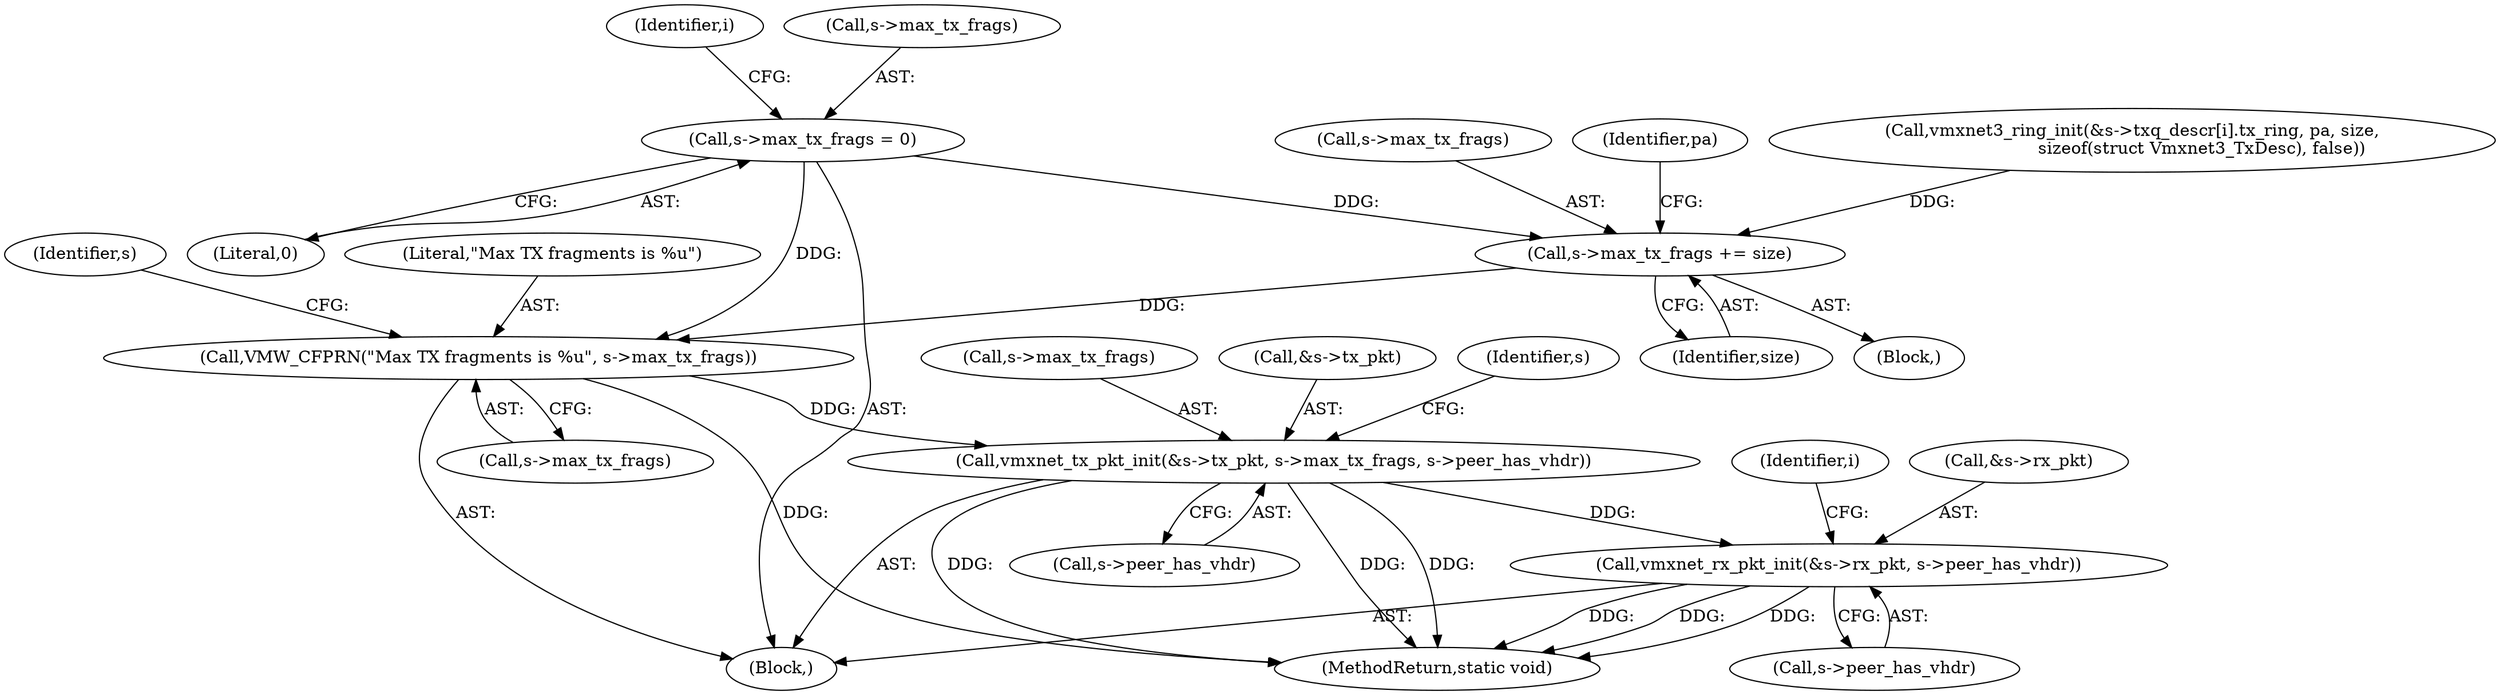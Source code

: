 digraph "0_qemu_9878d173f574df74bde0ff50b2f81009fbee81bb@pointer" {
"1000246" [label="(Call,s->max_tx_frags = 0)"];
"1000347" [label="(Call,s->max_tx_frags += size)"];
"1000416" [label="(Call,VMW_CFPRN(\"Max TX fragments is %u\", s->max_tx_frags))"];
"1000421" [label="(Call,vmxnet_tx_pkt_init(&s->tx_pkt, s->max_tx_frags, s->peer_has_vhdr))"];
"1000432" [label="(Call,vmxnet_rx_pkt_init(&s->rx_pkt, s->peer_has_vhdr))"];
"1000114" [label="(Block,)"];
"1000347" [label="(Call,s->max_tx_frags += size)"];
"1000422" [label="(Call,&s->tx_pkt)"];
"1000351" [label="(Identifier,size)"];
"1000424" [label="(Identifier,s)"];
"1000437" [label="(Call,s->peer_has_vhdr)"];
"1000435" [label="(Identifier,s)"];
"1000416" [label="(Call,VMW_CFPRN(\"Max TX fragments is %u\", s->max_tx_frags))"];
"1000613" [label="(MethodReturn,static void)"];
"1000348" [label="(Call,s->max_tx_frags)"];
"1000418" [label="(Call,s->max_tx_frags)"];
"1000253" [label="(Identifier,i)"];
"1000417" [label="(Literal,\"Max TX fragments is %u\")"];
"1000353" [label="(Identifier,pa)"];
"1000321" [label="(Call,vmxnet3_ring_init(&s->txq_descr[i].tx_ring, pa, size,\n                          sizeof(struct Vmxnet3_TxDesc), false))"];
"1000246" [label="(Call,s->max_tx_frags = 0)"];
"1000247" [label="(Call,s->max_tx_frags)"];
"1000262" [label="(Block,)"];
"1000426" [label="(Call,s->max_tx_frags)"];
"1000421" [label="(Call,vmxnet_tx_pkt_init(&s->tx_pkt, s->max_tx_frags, s->peer_has_vhdr))"];
"1000442" [label="(Identifier,i)"];
"1000433" [label="(Call,&s->rx_pkt)"];
"1000432" [label="(Call,vmxnet_rx_pkt_init(&s->rx_pkt, s->peer_has_vhdr))"];
"1000429" [label="(Call,s->peer_has_vhdr)"];
"1000250" [label="(Literal,0)"];
"1000246" -> "1000114"  [label="AST: "];
"1000246" -> "1000250"  [label="CFG: "];
"1000247" -> "1000246"  [label="AST: "];
"1000250" -> "1000246"  [label="AST: "];
"1000253" -> "1000246"  [label="CFG: "];
"1000246" -> "1000347"  [label="DDG: "];
"1000246" -> "1000416"  [label="DDG: "];
"1000347" -> "1000262"  [label="AST: "];
"1000347" -> "1000351"  [label="CFG: "];
"1000348" -> "1000347"  [label="AST: "];
"1000351" -> "1000347"  [label="AST: "];
"1000353" -> "1000347"  [label="CFG: "];
"1000321" -> "1000347"  [label="DDG: "];
"1000347" -> "1000416"  [label="DDG: "];
"1000416" -> "1000114"  [label="AST: "];
"1000416" -> "1000418"  [label="CFG: "];
"1000417" -> "1000416"  [label="AST: "];
"1000418" -> "1000416"  [label="AST: "];
"1000424" -> "1000416"  [label="CFG: "];
"1000416" -> "1000613"  [label="DDG: "];
"1000416" -> "1000421"  [label="DDG: "];
"1000421" -> "1000114"  [label="AST: "];
"1000421" -> "1000429"  [label="CFG: "];
"1000422" -> "1000421"  [label="AST: "];
"1000426" -> "1000421"  [label="AST: "];
"1000429" -> "1000421"  [label="AST: "];
"1000435" -> "1000421"  [label="CFG: "];
"1000421" -> "1000613"  [label="DDG: "];
"1000421" -> "1000613"  [label="DDG: "];
"1000421" -> "1000613"  [label="DDG: "];
"1000421" -> "1000432"  [label="DDG: "];
"1000432" -> "1000114"  [label="AST: "];
"1000432" -> "1000437"  [label="CFG: "];
"1000433" -> "1000432"  [label="AST: "];
"1000437" -> "1000432"  [label="AST: "];
"1000442" -> "1000432"  [label="CFG: "];
"1000432" -> "1000613"  [label="DDG: "];
"1000432" -> "1000613"  [label="DDG: "];
"1000432" -> "1000613"  [label="DDG: "];
}
